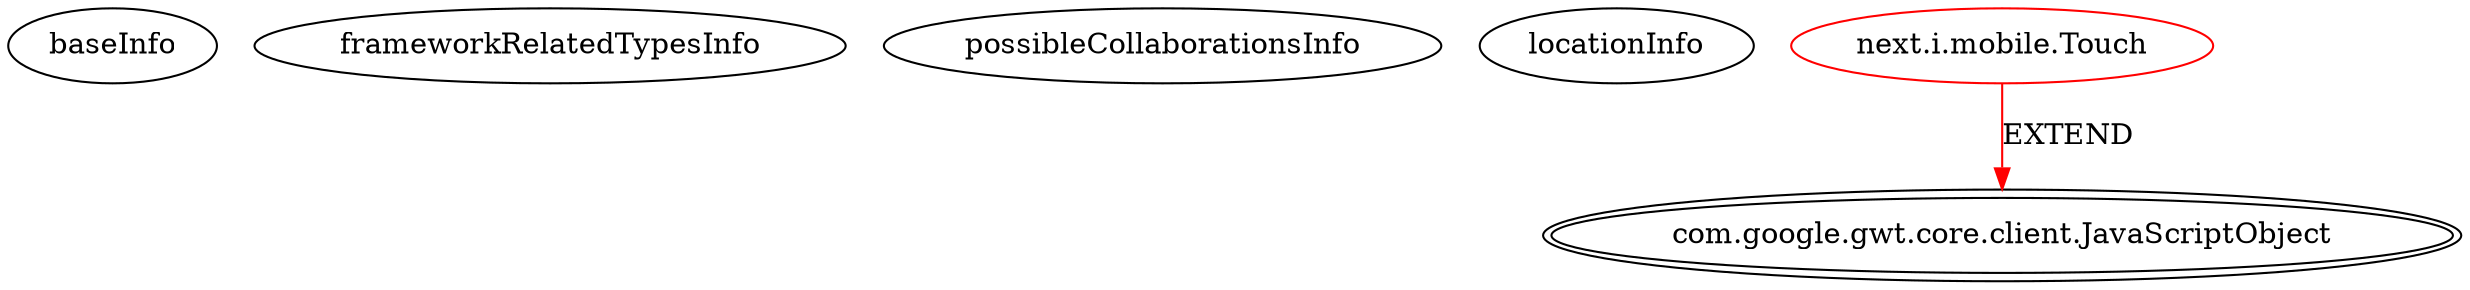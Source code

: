digraph {
baseInfo[graphId=4170,category="extension_graph",isAnonymous=false,possibleRelation=false]
frameworkRelatedTypesInfo[0="com.google.gwt.core.client.JavaScriptObject"]
possibleCollaborationsInfo[]
locationInfo[projectName="nextinterfaces-next",filePath="/nextinterfaces-next/next-master/src/next/i/mobile/Touch.java",contextSignature="Touch",graphId="4170"]
0[label="next.i.mobile.Touch",vertexType="ROOT_CLIENT_CLASS_DECLARATION",isFrameworkType=false,color=red]
1[label="com.google.gwt.core.client.JavaScriptObject",vertexType="FRAMEWORK_CLASS_TYPE",isFrameworkType=true,peripheries=2]
0->1[label="EXTEND",color=red]
}
